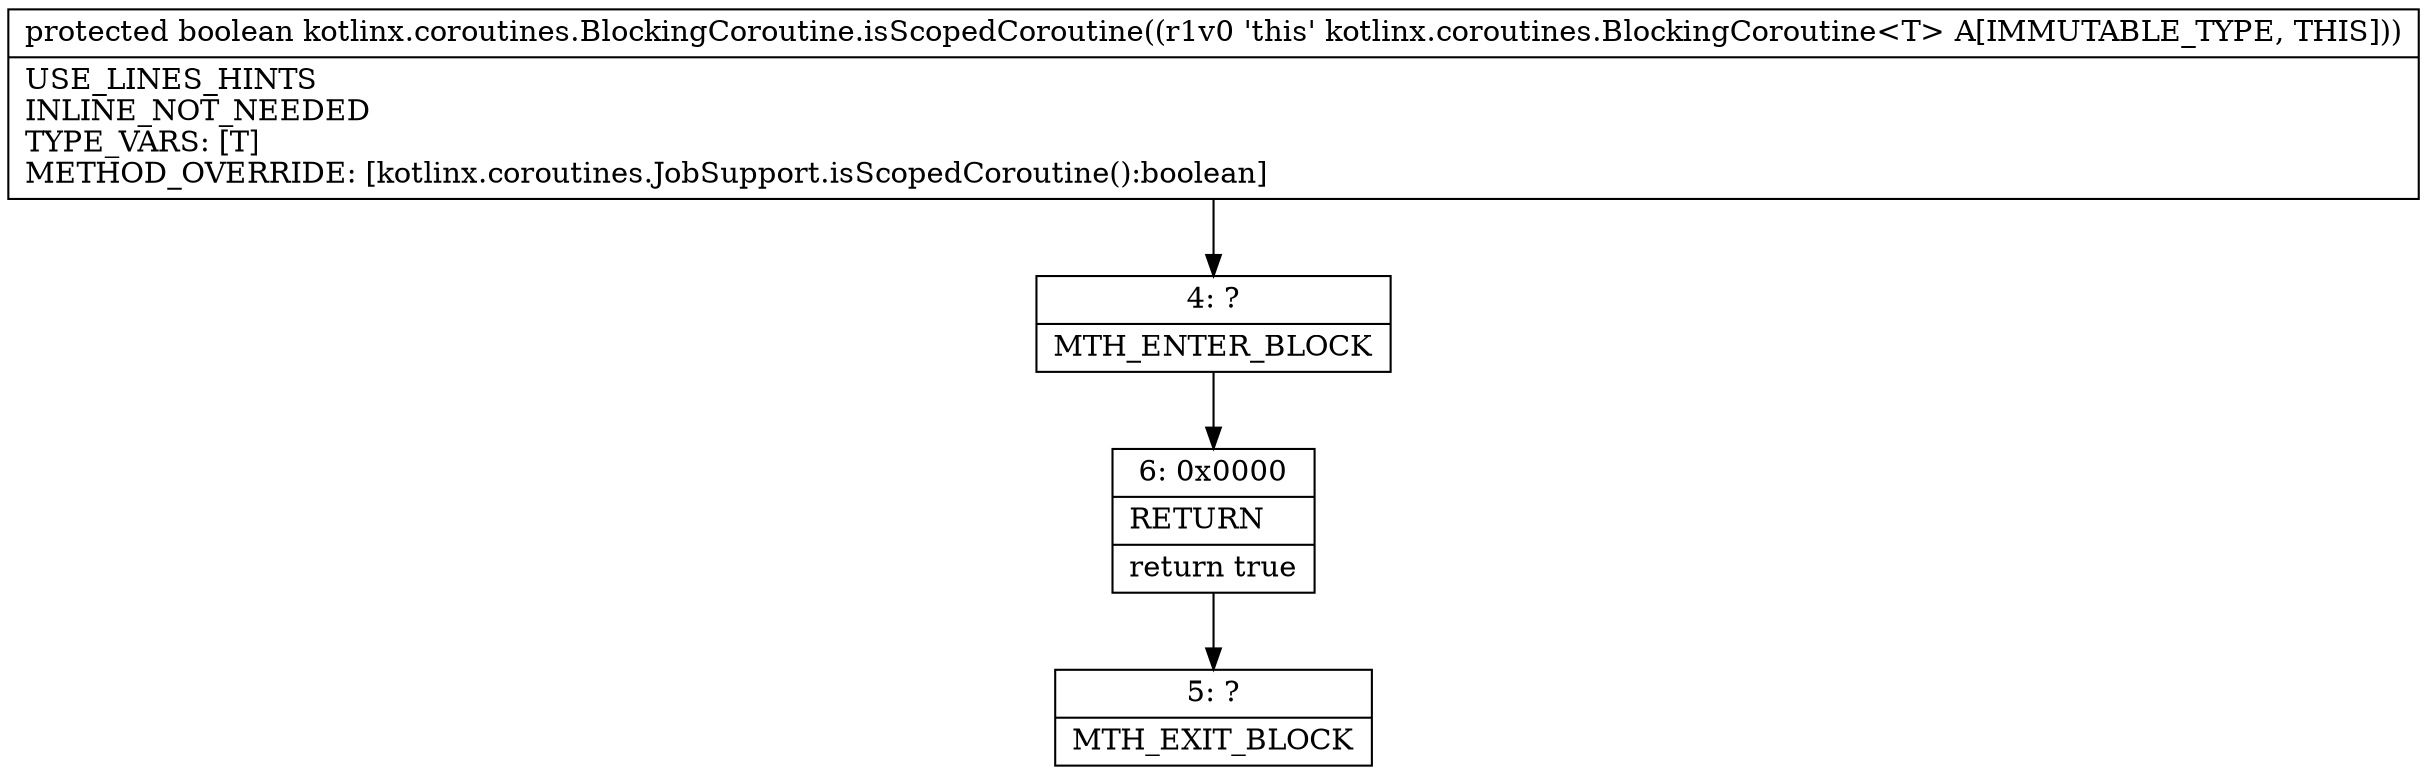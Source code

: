 digraph "CFG forkotlinx.coroutines.BlockingCoroutine.isScopedCoroutine()Z" {
Node_4 [shape=record,label="{4\:\ ?|MTH_ENTER_BLOCK\l}"];
Node_6 [shape=record,label="{6\:\ 0x0000|RETURN\l|return true\l}"];
Node_5 [shape=record,label="{5\:\ ?|MTH_EXIT_BLOCK\l}"];
MethodNode[shape=record,label="{protected boolean kotlinx.coroutines.BlockingCoroutine.isScopedCoroutine((r1v0 'this' kotlinx.coroutines.BlockingCoroutine\<T\> A[IMMUTABLE_TYPE, THIS]))  | USE_LINES_HINTS\lINLINE_NOT_NEEDED\lTYPE_VARS: [T]\lMETHOD_OVERRIDE: [kotlinx.coroutines.JobSupport.isScopedCoroutine():boolean]\l}"];
MethodNode -> Node_4;Node_4 -> Node_6;
Node_6 -> Node_5;
}

